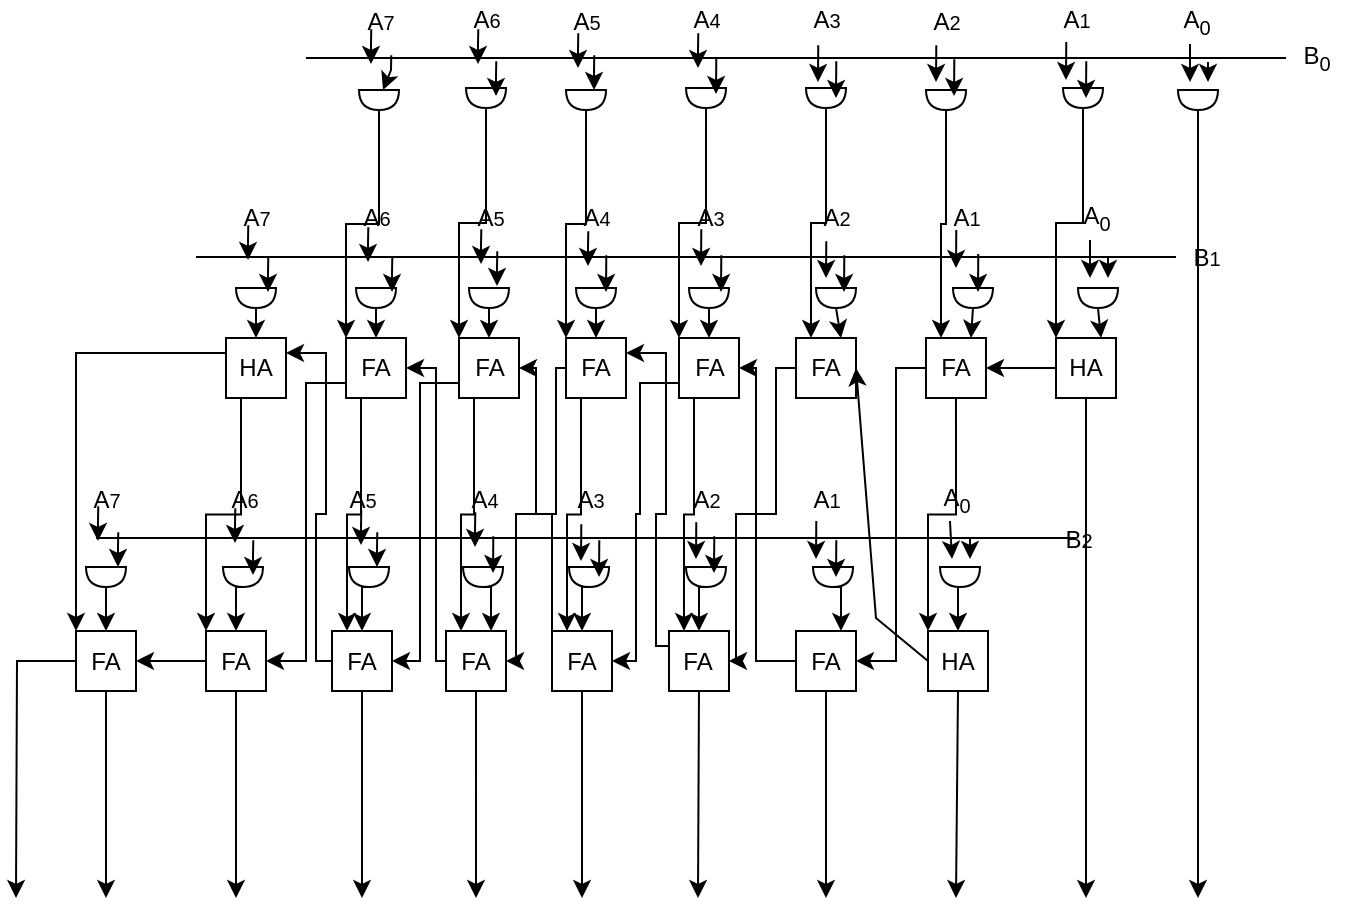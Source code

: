 <mxfile version="20.0.3" type="device"><diagram id="r0BHar3qwV59_Dzv_xej" name="Page-1"><mxGraphModel dx="1677" dy="499" grid="1" gridSize="10" guides="1" tooltips="1" connect="1" arrows="1" fold="1" page="1" pageScale="1" pageWidth="827" pageHeight="1169" math="0" shadow="0"><root><mxCell id="0"/><mxCell id="1" parent="0"/><mxCell id="f47VKZK4qj-E-9FwaQjD-2" value="A&lt;span style=&quot;font-size: 10px;&quot;&gt;4&lt;/span&gt;" style="text;html=1;align=center;verticalAlign=middle;resizable=0;points=[];autosize=1;strokeColor=none;fillColor=none;" parent="1" vertex="1"><mxGeometry x="330.01" y="151" width="30" height="20" as="geometry"/></mxCell><mxCell id="f47VKZK4qj-E-9FwaQjD-3" value="A&lt;sub&gt;0&lt;/sub&gt;" style="text;html=1;align=center;verticalAlign=middle;resizable=0;points=[];autosize=1;strokeColor=none;fillColor=none;" parent="1" vertex="1"><mxGeometry x="575" y="152" width="30" height="20" as="geometry"/></mxCell><mxCell id="f47VKZK4qj-E-9FwaQjD-4" value="A&lt;span style=&quot;font-size: 10px;&quot;&gt;5&lt;/span&gt;" style="text;html=1;align=center;verticalAlign=middle;resizable=0;points=[];autosize=1;strokeColor=none;fillColor=none;" parent="1" vertex="1"><mxGeometry x="270.01" y="152" width="30" height="20" as="geometry"/></mxCell><mxCell id="f47VKZK4qj-E-9FwaQjD-5" value="A&lt;span style=&quot;font-size: 10px;&quot;&gt;3&lt;/span&gt;" style="text;html=1;align=center;verticalAlign=middle;resizable=0;points=[];autosize=1;strokeColor=none;fillColor=none;" parent="1" vertex="1"><mxGeometry x="390" y="151" width="30" height="20" as="geometry"/></mxCell><mxCell id="f47VKZK4qj-E-9FwaQjD-6" value="A&lt;span style=&quot;font-size: 10px;&quot;&gt;2&lt;/span&gt;" style="text;html=1;align=center;verticalAlign=middle;resizable=0;points=[];autosize=1;strokeColor=none;fillColor=none;" parent="1" vertex="1"><mxGeometry x="450.01" y="152" width="30" height="20" as="geometry"/></mxCell><mxCell id="f47VKZK4qj-E-9FwaQjD-7" value="A&lt;span style=&quot;font-size: 10px;&quot;&gt;1&lt;/span&gt;" style="text;html=1;align=center;verticalAlign=middle;resizable=0;points=[];autosize=1;strokeColor=none;fillColor=none;" parent="1" vertex="1"><mxGeometry x="515" y="151" width="30" height="20" as="geometry"/></mxCell><mxCell id="f47VKZK4qj-E-9FwaQjD-10" value="A&lt;span style=&quot;font-size: 10px;&quot;&gt;6&lt;/span&gt;" style="text;html=1;align=center;verticalAlign=middle;resizable=0;points=[];autosize=1;strokeColor=none;fillColor=none;" parent="1" vertex="1"><mxGeometry x="220.01" y="151" width="30" height="20" as="geometry"/></mxCell><mxCell id="f47VKZK4qj-E-9FwaQjD-11" value="A&lt;span style=&quot;font-size: 10px;&quot;&gt;7&lt;br&gt;&lt;/span&gt;" style="text;html=1;align=center;verticalAlign=middle;resizable=0;points=[];autosize=1;strokeColor=none;fillColor=none;" parent="1" vertex="1"><mxGeometry x="166.5" y="152" width="30" height="20" as="geometry"/></mxCell><mxCell id="f47VKZK4qj-E-9FwaQjD-14" value="B&lt;sub&gt;0&lt;/sub&gt;" style="text;html=1;align=center;verticalAlign=middle;resizable=0;points=[];autosize=1;strokeColor=none;fillColor=none;" parent="1" vertex="1"><mxGeometry x="635" y="170" width="30" height="20" as="geometry"/></mxCell><mxCell id="f47VKZK4qj-E-9FwaQjD-15" value="B&lt;span style=&quot;font-size: 10px;&quot;&gt;1&lt;/span&gt;" style="text;html=1;align=center;verticalAlign=middle;resizable=0;points=[];autosize=1;strokeColor=none;fillColor=none;" parent="1" vertex="1"><mxGeometry x="580" y="270" width="30" height="20" as="geometry"/></mxCell><mxCell id="f47VKZK4qj-E-9FwaQjD-16" value="B&lt;span style=&quot;font-size: 10px;&quot;&gt;2&lt;/span&gt;" style="text;html=1;align=center;verticalAlign=middle;resizable=0;points=[];autosize=1;strokeColor=none;fillColor=none;" parent="1" vertex="1"><mxGeometry x="516" y="410.5" width="30" height="20" as="geometry"/></mxCell><mxCell id="f47VKZK4qj-E-9FwaQjD-17" value="" style="shape=or;whiteSpace=wrap;html=1;rotation=90;" parent="1" vertex="1"><mxGeometry x="586" y="191" width="10" height="20" as="geometry"/></mxCell><mxCell id="Sw22v2X08X9uYUbsAO6D-50" style="edgeStyle=orthogonalEdgeStyle;rounded=0;orthogonalLoop=1;jettySize=auto;html=1;exitX=1;exitY=0.5;exitDx=0;exitDy=0;exitPerimeter=0;entryX=0;entryY=0;entryDx=0;entryDy=0;" parent="1" source="f47VKZK4qj-E-9FwaQjD-20" target="f47VKZK4qj-E-9FwaQjD-63" edge="1"><mxGeometry relative="1" as="geometry"/></mxCell><mxCell id="f47VKZK4qj-E-9FwaQjD-20" value="" style="shape=or;whiteSpace=wrap;html=1;rotation=90;" parent="1" vertex="1"><mxGeometry x="528.5" y="190" width="10" height="20" as="geometry"/></mxCell><mxCell id="Sw22v2X08X9uYUbsAO6D-52" style="edgeStyle=orthogonalEdgeStyle;rounded=0;orthogonalLoop=1;jettySize=auto;html=1;exitX=1;exitY=0.5;exitDx=0;exitDy=0;exitPerimeter=0;entryX=0.25;entryY=0;entryDx=0;entryDy=0;" parent="1" source="f47VKZK4qj-E-9FwaQjD-21" target="f47VKZK4qj-E-9FwaQjD-64" edge="1"><mxGeometry relative="1" as="geometry"/></mxCell><mxCell id="f47VKZK4qj-E-9FwaQjD-21" value="" style="shape=or;whiteSpace=wrap;html=1;rotation=90;" parent="1" vertex="1"><mxGeometry x="460.01" y="191" width="10" height="20" as="geometry"/></mxCell><mxCell id="Sw22v2X08X9uYUbsAO6D-53" style="edgeStyle=orthogonalEdgeStyle;rounded=0;orthogonalLoop=1;jettySize=auto;html=1;exitX=1;exitY=0.5;exitDx=0;exitDy=0;exitPerimeter=0;entryX=0.25;entryY=0;entryDx=0;entryDy=0;" parent="1" source="f47VKZK4qj-E-9FwaQjD-22" target="f47VKZK4qj-E-9FwaQjD-66" edge="1"><mxGeometry relative="1" as="geometry"/></mxCell><mxCell id="f47VKZK4qj-E-9FwaQjD-22" value="" style="shape=or;whiteSpace=wrap;html=1;rotation=90;" parent="1" vertex="1"><mxGeometry x="400" y="190" width="10" height="20" as="geometry"/></mxCell><mxCell id="Sw22v2X08X9uYUbsAO6D-54" style="edgeStyle=orthogonalEdgeStyle;rounded=0;orthogonalLoop=1;jettySize=auto;html=1;exitX=1;exitY=0.5;exitDx=0;exitDy=0;exitPerimeter=0;entryX=0;entryY=0;entryDx=0;entryDy=0;" parent="1" source="f47VKZK4qj-E-9FwaQjD-23" target="f47VKZK4qj-E-9FwaQjD-67" edge="1"><mxGeometry relative="1" as="geometry"/></mxCell><mxCell id="f47VKZK4qj-E-9FwaQjD-23" value="" style="shape=or;whiteSpace=wrap;html=1;rotation=90;" parent="1" vertex="1"><mxGeometry x="340.01" y="190" width="10" height="20" as="geometry"/></mxCell><mxCell id="Sw22v2X08X9uYUbsAO6D-55" style="edgeStyle=orthogonalEdgeStyle;rounded=0;orthogonalLoop=1;jettySize=auto;html=1;exitX=1;exitY=0.5;exitDx=0;exitDy=0;exitPerimeter=0;entryX=0;entryY=0;entryDx=0;entryDy=0;" parent="1" source="f47VKZK4qj-E-9FwaQjD-24" target="f47VKZK4qj-E-9FwaQjD-68" edge="1"><mxGeometry relative="1" as="geometry"/></mxCell><mxCell id="f47VKZK4qj-E-9FwaQjD-24" value="" style="shape=or;whiteSpace=wrap;html=1;rotation=90;" parent="1" vertex="1"><mxGeometry x="280.01" y="191" width="10" height="20" as="geometry"/></mxCell><mxCell id="Sw22v2X08X9uYUbsAO6D-56" style="edgeStyle=orthogonalEdgeStyle;rounded=0;orthogonalLoop=1;jettySize=auto;html=1;exitX=1;exitY=0.5;exitDx=0;exitDy=0;exitPerimeter=0;entryX=0;entryY=0;entryDx=0;entryDy=0;" parent="1" source="f47VKZK4qj-E-9FwaQjD-25" target="f47VKZK4qj-E-9FwaQjD-69" edge="1"><mxGeometry relative="1" as="geometry"/></mxCell><mxCell id="f47VKZK4qj-E-9FwaQjD-25" value="" style="shape=or;whiteSpace=wrap;html=1;rotation=90;" parent="1" vertex="1"><mxGeometry x="230.01" y="190" width="10" height="20" as="geometry"/></mxCell><mxCell id="Sw22v2X08X9uYUbsAO6D-57" style="edgeStyle=orthogonalEdgeStyle;rounded=0;orthogonalLoop=1;jettySize=auto;html=1;exitX=1;exitY=0.5;exitDx=0;exitDy=0;exitPerimeter=0;entryX=0;entryY=0;entryDx=0;entryDy=0;" parent="1" source="f47VKZK4qj-E-9FwaQjD-26" target="f47VKZK4qj-E-9FwaQjD-70" edge="1"><mxGeometry relative="1" as="geometry"/></mxCell><mxCell id="f47VKZK4qj-E-9FwaQjD-26" value="" style="shape=or;whiteSpace=wrap;html=1;rotation=90;" parent="1" vertex="1"><mxGeometry x="176.5" y="191" width="10" height="20" as="geometry"/></mxCell><mxCell id="f47VKZK4qj-E-9FwaQjD-27" value="" style="shape=or;whiteSpace=wrap;html=1;rotation=90;" parent="1" vertex="1"><mxGeometry x="536" y="290" width="10" height="20" as="geometry"/></mxCell><mxCell id="f47VKZK4qj-E-9FwaQjD-28" value="" style="shape=or;whiteSpace=wrap;html=1;rotation=90;" parent="1" vertex="1"><mxGeometry x="473.49" y="290" width="10" height="20" as="geometry"/></mxCell><mxCell id="f47VKZK4qj-E-9FwaQjD-29" value="" style="shape=or;whiteSpace=wrap;html=1;rotation=90;" parent="1" vertex="1"><mxGeometry x="405" y="290" width="10" height="20" as="geometry"/></mxCell><mxCell id="Sw22v2X08X9uYUbsAO6D-62" style="edgeStyle=orthogonalEdgeStyle;rounded=0;orthogonalLoop=1;jettySize=auto;html=1;exitX=1;exitY=0.5;exitDx=0;exitDy=0;exitPerimeter=0;entryX=0.5;entryY=0;entryDx=0;entryDy=0;" parent="1" source="f47VKZK4qj-E-9FwaQjD-30" target="f47VKZK4qj-E-9FwaQjD-67" edge="1"><mxGeometry relative="1" as="geometry"/></mxCell><mxCell id="f47VKZK4qj-E-9FwaQjD-30" value="" style="shape=or;whiteSpace=wrap;html=1;rotation=90;" parent="1" vertex="1"><mxGeometry x="341.5" y="290" width="10" height="20" as="geometry"/></mxCell><mxCell id="Sw22v2X08X9uYUbsAO6D-61" style="edgeStyle=orthogonalEdgeStyle;rounded=0;orthogonalLoop=1;jettySize=auto;html=1;exitX=1;exitY=0.5;exitDx=0;exitDy=0;exitPerimeter=0;entryX=0.5;entryY=0;entryDx=0;entryDy=0;" parent="1" source="f47VKZK4qj-E-9FwaQjD-31" target="f47VKZK4qj-E-9FwaQjD-68" edge="1"><mxGeometry relative="1" as="geometry"/></mxCell><mxCell id="f47VKZK4qj-E-9FwaQjD-31" value="" style="shape=or;whiteSpace=wrap;html=1;rotation=90;" parent="1" vertex="1"><mxGeometry x="285" y="290" width="10" height="20" as="geometry"/></mxCell><mxCell id="Sw22v2X08X9uYUbsAO6D-60" style="edgeStyle=orthogonalEdgeStyle;rounded=0;orthogonalLoop=1;jettySize=auto;html=1;exitX=1;exitY=0.5;exitDx=0;exitDy=0;exitPerimeter=0;entryX=0.5;entryY=0;entryDx=0;entryDy=0;" parent="1" source="f47VKZK4qj-E-9FwaQjD-32" target="f47VKZK4qj-E-9FwaQjD-69" edge="1"><mxGeometry relative="1" as="geometry"/></mxCell><mxCell id="f47VKZK4qj-E-9FwaQjD-32" value="" style="shape=or;whiteSpace=wrap;html=1;rotation=90;" parent="1" vertex="1"><mxGeometry x="231.5" y="290" width="10" height="20" as="geometry"/></mxCell><mxCell id="Sw22v2X08X9uYUbsAO6D-59" style="edgeStyle=orthogonalEdgeStyle;rounded=0;orthogonalLoop=1;jettySize=auto;html=1;exitX=1;exitY=0.5;exitDx=0;exitDy=0;exitPerimeter=0;entryX=0.5;entryY=0;entryDx=0;entryDy=0;" parent="1" source="f47VKZK4qj-E-9FwaQjD-33" target="f47VKZK4qj-E-9FwaQjD-70" edge="1"><mxGeometry relative="1" as="geometry"/></mxCell><mxCell id="f47VKZK4qj-E-9FwaQjD-33" value="" style="shape=or;whiteSpace=wrap;html=1;rotation=90;" parent="1" vertex="1"><mxGeometry x="175.01" y="290" width="10" height="20" as="geometry"/></mxCell><mxCell id="Sw22v2X08X9uYUbsAO6D-58" style="edgeStyle=orthogonalEdgeStyle;rounded=0;orthogonalLoop=1;jettySize=auto;html=1;exitX=1;exitY=0.5;exitDx=0;exitDy=0;exitPerimeter=0;entryX=0.5;entryY=0;entryDx=0;entryDy=0;" parent="1" source="f47VKZK4qj-E-9FwaQjD-34" target="f47VKZK4qj-E-9FwaQjD-72" edge="1"><mxGeometry relative="1" as="geometry"/></mxCell><mxCell id="f47VKZK4qj-E-9FwaQjD-34" value="" style="shape=or;whiteSpace=wrap;html=1;rotation=90;" parent="1" vertex="1"><mxGeometry x="115" y="290" width="10" height="20" as="geometry"/></mxCell><mxCell id="f47VKZK4qj-E-9FwaQjD-44" value="" style="endArrow=classic;html=1;rounded=0;exitX=0.4;exitY=1.05;exitDx=0;exitDy=0;exitPerimeter=0;" parent="1" source="f47VKZK4qj-E-9FwaQjD-3" edge="1"><mxGeometry width="50" height="50" relative="1" as="geometry"><mxPoint x="525" y="342" as="sourcePoint"/><mxPoint x="587" y="192" as="targetPoint"/></mxGeometry></mxCell><mxCell id="f47VKZK4qj-E-9FwaQjD-45" value="" style="endArrow=classic;html=1;rounded=0;" parent="1" edge="1"><mxGeometry width="50" height="50" relative="1" as="geometry"><mxPoint x="596" y="182" as="sourcePoint"/><mxPoint x="596" y="192" as="targetPoint"/><Array as="points"><mxPoint x="596" y="192"/></Array></mxGeometry></mxCell><mxCell id="f47VKZK4qj-E-9FwaQjD-47" value="" style="endArrow=classic;html=1;rounded=0;exitX=0.338;exitY=1.05;exitDx=0;exitDy=0;exitPerimeter=0;" parent="1" source="f47VKZK4qj-E-9FwaQjD-7" edge="1"><mxGeometry width="50" height="50" relative="1" as="geometry"><mxPoint x="505" y="191" as="sourcePoint"/><mxPoint x="525" y="191" as="targetPoint"/></mxGeometry></mxCell><mxCell id="f47VKZK4qj-E-9FwaQjD-48" value="" style="endArrow=classic;html=1;rounded=0;exitX=0.338;exitY=1.079;exitDx=0;exitDy=0;exitPerimeter=0;" parent="1" source="f47VKZK4qj-E-9FwaQjD-6" edge="1"><mxGeometry width="50" height="50" relative="1" as="geometry"><mxPoint x="480.01" y="192" as="sourcePoint"/><mxPoint x="460.01" y="192" as="targetPoint"/></mxGeometry></mxCell><mxCell id="f47VKZK4qj-E-9FwaQjD-49" value="" style="endArrow=classic;html=1;rounded=0;exitX=0.338;exitY=1.079;exitDx=0;exitDy=0;exitPerimeter=0;" parent="1" edge="1"><mxGeometry width="50" height="50" relative="1" as="geometry"><mxPoint x="401.14" y="173.58" as="sourcePoint"/><mxPoint x="401" y="192" as="targetPoint"/></mxGeometry></mxCell><mxCell id="f47VKZK4qj-E-9FwaQjD-50" value="" style="endArrow=classic;html=1;rounded=0;exitX=0.338;exitY=1.079;exitDx=0;exitDy=0;exitPerimeter=0;" parent="1" edge="1"><mxGeometry width="50" height="50" relative="1" as="geometry"><mxPoint x="410.14" y="181.58" as="sourcePoint"/><mxPoint x="410" y="200" as="targetPoint"/></mxGeometry></mxCell><mxCell id="f47VKZK4qj-E-9FwaQjD-51" value="" style="endArrow=classic;html=1;rounded=0;exitX=0.338;exitY=1.079;exitDx=0;exitDy=0;exitPerimeter=0;" parent="1" edge="1"><mxGeometry width="50" height="50" relative="1" as="geometry"><mxPoint x="469.15" y="180.58" as="sourcePoint"/><mxPoint x="469.01" y="199" as="targetPoint"/></mxGeometry></mxCell><mxCell id="f47VKZK4qj-E-9FwaQjD-52" value="" style="endArrow=classic;html=1;rounded=0;exitX=0.338;exitY=1.079;exitDx=0;exitDy=0;exitPerimeter=0;" parent="1" edge="1"><mxGeometry width="50" height="50" relative="1" as="geometry"><mxPoint x="535.14" y="181.58" as="sourcePoint"/><mxPoint x="535" y="200" as="targetPoint"/></mxGeometry></mxCell><mxCell id="f47VKZK4qj-E-9FwaQjD-53" value="" style="endArrow=classic;html=1;rounded=0;exitX=0.338;exitY=1.079;exitDx=0;exitDy=0;exitPerimeter=0;jumpSize=12;" parent="1" edge="1"><mxGeometry width="50" height="50" relative="1" as="geometry"><mxPoint x="350.15" y="179.58" as="sourcePoint"/><mxPoint x="350.01" y="198" as="targetPoint"/></mxGeometry></mxCell><mxCell id="f47VKZK4qj-E-9FwaQjD-54" value="" style="endArrow=classic;html=1;rounded=0;exitX=0.338;exitY=1.079;exitDx=0;exitDy=0;exitPerimeter=0;jumpSize=11;" parent="1" edge="1"><mxGeometry width="50" height="50" relative="1" as="geometry"><mxPoint x="341.15" y="167.58" as="sourcePoint"/><mxPoint x="341.01" y="185" as="targetPoint"/><Array as="points"><mxPoint x="341.01" y="175"/></Array></mxGeometry></mxCell><mxCell id="f47VKZK4qj-E-9FwaQjD-55" value="" style="endArrow=classic;html=1;rounded=0;exitX=0.338;exitY=1.079;exitDx=0;exitDy=0;exitPerimeter=0;jumpSize=11;" parent="1" edge="1"><mxGeometry width="50" height="50" relative="1" as="geometry"><mxPoint x="289.15" y="178.58" as="sourcePoint"/><mxPoint x="289.01" y="196" as="targetPoint"/><Array as="points"><mxPoint x="289.01" y="186"/></Array></mxGeometry></mxCell><mxCell id="f47VKZK4qj-E-9FwaQjD-56" value="" style="endArrow=classic;html=1;rounded=0;exitX=0.338;exitY=1.079;exitDx=0;exitDy=0;exitPerimeter=0;jumpSize=11;" parent="1" edge="1"><mxGeometry width="50" height="50" relative="1" as="geometry"><mxPoint x="281.15" y="167.58" as="sourcePoint"/><mxPoint x="281.01" y="185" as="targetPoint"/><Array as="points"><mxPoint x="281.01" y="175"/></Array></mxGeometry></mxCell><mxCell id="f47VKZK4qj-E-9FwaQjD-57" value="" style="endArrow=classic;html=1;rounded=0;exitX=0.338;exitY=1.079;exitDx=0;exitDy=0;exitPerimeter=0;jumpSize=11;" parent="1" edge="1"><mxGeometry width="50" height="50" relative="1" as="geometry"><mxPoint x="240.15" y="181.58" as="sourcePoint"/><mxPoint x="240.01" y="199" as="targetPoint"/><Array as="points"><mxPoint x="240.01" y="189"/></Array></mxGeometry></mxCell><mxCell id="f47VKZK4qj-E-9FwaQjD-60" value="" style="endArrow=classic;html=1;rounded=0;exitX=0.338;exitY=1.079;exitDx=0;exitDy=0;exitPerimeter=0;jumpSize=11;" parent="1" edge="1"><mxGeometry width="50" height="50" relative="1" as="geometry"><mxPoint x="231.15" y="165.58" as="sourcePoint"/><mxPoint x="231.01" y="183" as="targetPoint"/><Array as="points"><mxPoint x="231.01" y="173"/></Array></mxGeometry></mxCell><mxCell id="f47VKZK4qj-E-9FwaQjD-61" value="" style="endArrow=classic;html=1;rounded=0;exitX=0.338;exitY=1.079;exitDx=0;exitDy=0;exitPerimeter=0;jumpSize=11;" parent="1" edge="1"><mxGeometry width="50" height="50" relative="1" as="geometry"><mxPoint x="177.64" y="165.58" as="sourcePoint"/><mxPoint x="177.5" y="183" as="targetPoint"/><Array as="points"><mxPoint x="177.5" y="173"/></Array></mxGeometry></mxCell><mxCell id="f47VKZK4qj-E-9FwaQjD-62" value="" style="endArrow=classic;html=1;rounded=0;exitX=0.338;exitY=1.079;exitDx=0;exitDy=0;exitPerimeter=0;jumpSize=11;" parent="1" target="f47VKZK4qj-E-9FwaQjD-26" edge="1"><mxGeometry width="50" height="50" relative="1" as="geometry"><mxPoint x="187.64" y="178.58" as="sourcePoint"/><mxPoint x="187.5" y="196" as="targetPoint"/><Array as="points"><mxPoint x="187.5" y="186"/></Array></mxGeometry></mxCell><mxCell id="f47VKZK4qj-E-9FwaQjD-63" value="HA" style="rounded=0;whiteSpace=wrap;html=1;" parent="1" vertex="1"><mxGeometry x="520" y="320" width="30" height="30" as="geometry"/></mxCell><mxCell id="Sw22v2X08X9uYUbsAO6D-13" style="edgeStyle=orthogonalEdgeStyle;rounded=0;orthogonalLoop=1;jettySize=auto;html=1;exitX=0.5;exitY=1;exitDx=0;exitDy=0;entryX=0;entryY=0;entryDx=0;entryDy=0;" parent="1" source="f47VKZK4qj-E-9FwaQjD-64" target="iwn3af5ltd_q6KTBFQcG-1" edge="1"><mxGeometry relative="1" as="geometry"/></mxCell><mxCell id="h-2_EWx4_7aU5vZA0EyX-3" style="edgeStyle=orthogonalEdgeStyle;rounded=0;orthogonalLoop=1;jettySize=auto;html=1;exitX=0;exitY=0.5;exitDx=0;exitDy=0;entryX=1;entryY=0.5;entryDx=0;entryDy=0;" parent="1" source="f47VKZK4qj-E-9FwaQjD-64" target="f47VKZK4qj-E-9FwaQjD-75" edge="1"><mxGeometry relative="1" as="geometry"><Array as="points"><mxPoint x="440" y="335"/><mxPoint x="440" y="482"/></Array></mxGeometry></mxCell><mxCell id="f47VKZK4qj-E-9FwaQjD-64" value="FA" style="rounded=0;whiteSpace=wrap;html=1;" parent="1" vertex="1"><mxGeometry x="454.99" y="320" width="30" height="30" as="geometry"/></mxCell><mxCell id="h-2_EWx4_7aU5vZA0EyX-2" style="edgeStyle=orthogonalEdgeStyle;rounded=0;orthogonalLoop=1;jettySize=auto;html=1;exitX=0;exitY=0.5;exitDx=0;exitDy=0;entryX=1;entryY=0.5;entryDx=0;entryDy=0;" parent="1" source="f47VKZK4qj-E-9FwaQjD-66" target="f47VKZK4qj-E-9FwaQjD-76" edge="1"><mxGeometry relative="1" as="geometry"><Array as="points"><mxPoint x="380" y="335"/><mxPoint x="380" y="408"/><mxPoint x="360" y="408"/><mxPoint x="360" y="482"/></Array></mxGeometry></mxCell><mxCell id="f47VKZK4qj-E-9FwaQjD-66" value="FA" style="rounded=0;whiteSpace=wrap;html=1;" parent="1" vertex="1"><mxGeometry x="390" y="320" width="30" height="30" as="geometry"/></mxCell><mxCell id="h-2_EWx4_7aU5vZA0EyX-6" style="edgeStyle=orthogonalEdgeStyle;rounded=0;orthogonalLoop=1;jettySize=auto;html=1;exitX=0.25;exitY=1;exitDx=0;exitDy=0;entryX=0.25;entryY=0;entryDx=0;entryDy=0;" parent="1" source="f47VKZK4qj-E-9FwaQjD-67" target="f47VKZK4qj-E-9FwaQjD-76" edge="1"><mxGeometry relative="1" as="geometry"/></mxCell><mxCell id="h-2_EWx4_7aU5vZA0EyX-25" style="edgeStyle=orthogonalEdgeStyle;rounded=0;orthogonalLoop=1;jettySize=auto;html=1;exitX=0;exitY=0.75;exitDx=0;exitDy=0;entryX=1;entryY=0.5;entryDx=0;entryDy=0;" parent="1" source="f47VKZK4qj-E-9FwaQjD-67" target="f47VKZK4qj-E-9FwaQjD-77" edge="1"><mxGeometry relative="1" as="geometry"><Array as="points"><mxPoint x="312" y="343"/><mxPoint x="312" y="408"/><mxPoint x="310" y="408"/><mxPoint x="310" y="482"/></Array></mxGeometry></mxCell><mxCell id="f47VKZK4qj-E-9FwaQjD-67" value="FA" style="rounded=0;whiteSpace=wrap;html=1;" parent="1" vertex="1"><mxGeometry x="331.5" y="320" width="30" height="30" as="geometry"/></mxCell><mxCell id="h-2_EWx4_7aU5vZA0EyX-7" style="edgeStyle=orthogonalEdgeStyle;rounded=0;orthogonalLoop=1;jettySize=auto;html=1;exitX=0.25;exitY=1;exitDx=0;exitDy=0;entryX=0.25;entryY=0;entryDx=0;entryDy=0;" parent="1" source="f47VKZK4qj-E-9FwaQjD-68" target="f47VKZK4qj-E-9FwaQjD-77" edge="1"><mxGeometry relative="1" as="geometry"/></mxCell><mxCell id="h-2_EWx4_7aU5vZA0EyX-9" style="edgeStyle=orthogonalEdgeStyle;rounded=0;orthogonalLoop=1;jettySize=auto;html=1;exitX=0;exitY=0.5;exitDx=0;exitDy=0;entryX=1;entryY=0.5;entryDx=0;entryDy=0;" parent="1" source="f47VKZK4qj-E-9FwaQjD-68" target="f47VKZK4qj-E-9FwaQjD-78" edge="1"><mxGeometry relative="1" as="geometry"><Array as="points"><mxPoint x="270" y="335"/><mxPoint x="270" y="408"/><mxPoint x="250" y="408"/><mxPoint x="250" y="482"/></Array></mxGeometry></mxCell><mxCell id="f47VKZK4qj-E-9FwaQjD-68" value="FA" style="rounded=0;whiteSpace=wrap;html=1;" parent="1" vertex="1"><mxGeometry x="275" y="320" width="30" height="30" as="geometry"/></mxCell><mxCell id="h-2_EWx4_7aU5vZA0EyX-10" style="edgeStyle=orthogonalEdgeStyle;rounded=0;orthogonalLoop=1;jettySize=auto;html=1;exitX=0.25;exitY=1;exitDx=0;exitDy=0;entryX=0.25;entryY=0;entryDx=0;entryDy=0;" parent="1" source="f47VKZK4qj-E-9FwaQjD-69" target="f47VKZK4qj-E-9FwaQjD-78" edge="1"><mxGeometry relative="1" as="geometry"/></mxCell><mxCell id="h-2_EWx4_7aU5vZA0EyX-24" style="edgeStyle=orthogonalEdgeStyle;rounded=0;orthogonalLoop=1;jettySize=auto;html=1;exitX=0;exitY=0.75;exitDx=0;exitDy=0;entryX=1;entryY=0.5;entryDx=0;entryDy=0;" parent="1" source="f47VKZK4qj-E-9FwaQjD-69" target="f47VKZK4qj-E-9FwaQjD-79" edge="1"><mxGeometry relative="1" as="geometry"><Array as="points"><mxPoint x="202" y="343"/><mxPoint x="202" y="482"/></Array></mxGeometry></mxCell><mxCell id="f47VKZK4qj-E-9FwaQjD-69" value="FA" style="rounded=0;whiteSpace=wrap;html=1;" parent="1" vertex="1"><mxGeometry x="221.5" y="320" width="30" height="30" as="geometry"/></mxCell><mxCell id="h-2_EWx4_7aU5vZA0EyX-13" style="edgeStyle=orthogonalEdgeStyle;rounded=0;orthogonalLoop=1;jettySize=auto;html=1;exitX=0.25;exitY=1;exitDx=0;exitDy=0;entryX=0.25;entryY=0;entryDx=0;entryDy=0;" parent="1" source="f47VKZK4qj-E-9FwaQjD-70" target="f47VKZK4qj-E-9FwaQjD-79" edge="1"><mxGeometry relative="1" as="geometry"/></mxCell><mxCell id="h-2_EWx4_7aU5vZA0EyX-22" style="edgeStyle=orthogonalEdgeStyle;rounded=0;orthogonalLoop=1;jettySize=auto;html=1;exitX=0;exitY=0.75;exitDx=0;exitDy=0;entryX=1;entryY=0.5;entryDx=0;entryDy=0;" parent="1" source="f47VKZK4qj-E-9FwaQjD-70" target="f47VKZK4qj-E-9FwaQjD-80" edge="1"><mxGeometry relative="1" as="geometry"/></mxCell><mxCell id="f47VKZK4qj-E-9FwaQjD-70" value="FA" style="rounded=0;whiteSpace=wrap;html=1;" parent="1" vertex="1"><mxGeometry x="165.01" y="320" width="30" height="30" as="geometry"/></mxCell><mxCell id="Sw22v2X08X9uYUbsAO6D-49" style="edgeStyle=orthogonalEdgeStyle;rounded=0;orthogonalLoop=1;jettySize=auto;html=1;exitX=0;exitY=0.25;exitDx=0;exitDy=0;entryX=0;entryY=0;entryDx=0;entryDy=0;" parent="1" source="f47VKZK4qj-E-9FwaQjD-72" target="iwn3af5ltd_q6KTBFQcG-2" edge="1"><mxGeometry relative="1" as="geometry"/></mxCell><mxCell id="h-2_EWx4_7aU5vZA0EyX-16" style="edgeStyle=orthogonalEdgeStyle;rounded=0;orthogonalLoop=1;jettySize=auto;html=1;exitX=0.25;exitY=1;exitDx=0;exitDy=0;entryX=0;entryY=0;entryDx=0;entryDy=0;" parent="1" source="f47VKZK4qj-E-9FwaQjD-72" target="f47VKZK4qj-E-9FwaQjD-80" edge="1"><mxGeometry relative="1" as="geometry"/></mxCell><mxCell id="f47VKZK4qj-E-9FwaQjD-72" value="HA" style="rounded=0;whiteSpace=wrap;html=1;" parent="1" vertex="1"><mxGeometry x="105" y="320" width="30" height="30" as="geometry"/></mxCell><mxCell id="Sw22v2X08X9uYUbsAO6D-18" style="edgeStyle=orthogonalEdgeStyle;rounded=0;orthogonalLoop=1;jettySize=auto;html=1;exitX=0.5;exitY=1;exitDx=0;exitDy=0;" parent="1" source="f47VKZK4qj-E-9FwaQjD-75" edge="1"><mxGeometry relative="1" as="geometry"><mxPoint x="405" y="600" as="targetPoint"/></mxGeometry></mxCell><mxCell id="h-2_EWx4_7aU5vZA0EyX-1" style="edgeStyle=orthogonalEdgeStyle;rounded=0;orthogonalLoop=1;jettySize=auto;html=1;exitX=0;exitY=0.5;exitDx=0;exitDy=0;entryX=1;entryY=0.5;entryDx=0;entryDy=0;" parent="1" source="f47VKZK4qj-E-9FwaQjD-75" target="f47VKZK4qj-E-9FwaQjD-67" edge="1"><mxGeometry relative="1" as="geometry"><Array as="points"><mxPoint x="370" y="482"/><mxPoint x="370" y="335"/></Array></mxGeometry></mxCell><mxCell id="f47VKZK4qj-E-9FwaQjD-75" value="FA" style="rounded=0;whiteSpace=wrap;html=1;" parent="1" vertex="1"><mxGeometry x="390" y="466.5" width="30" height="30" as="geometry"/></mxCell><mxCell id="Sw22v2X08X9uYUbsAO6D-37" style="edgeStyle=orthogonalEdgeStyle;rounded=0;orthogonalLoop=1;jettySize=auto;html=1;exitX=0.5;exitY=1;exitDx=0;exitDy=0;" parent="1" source="f47VKZK4qj-E-9FwaQjD-76" edge="1"><mxGeometry relative="1" as="geometry"><mxPoint x="341" y="600" as="targetPoint"/></mxGeometry></mxCell><mxCell id="h-2_EWx4_7aU5vZA0EyX-26" style="edgeStyle=orthogonalEdgeStyle;rounded=0;orthogonalLoop=1;jettySize=auto;html=1;exitX=0;exitY=0.25;exitDx=0;exitDy=0;entryX=1;entryY=0.25;entryDx=0;entryDy=0;" parent="1" source="f47VKZK4qj-E-9FwaQjD-76" target="f47VKZK4qj-E-9FwaQjD-68" edge="1"><mxGeometry relative="1" as="geometry"><Array as="points"><mxPoint x="320" y="474"/><mxPoint x="320" y="408"/><mxPoint x="325" y="408"/><mxPoint x="325" y="328"/></Array></mxGeometry></mxCell><mxCell id="f47VKZK4qj-E-9FwaQjD-76" value="FA" style="rounded=0;whiteSpace=wrap;html=1;" parent="1" vertex="1"><mxGeometry x="326.49" y="466.5" width="30" height="30" as="geometry"/></mxCell><mxCell id="Sw22v2X08X9uYUbsAO6D-32" style="edgeStyle=orthogonalEdgeStyle;rounded=0;orthogonalLoop=1;jettySize=auto;html=1;exitX=0.5;exitY=1;exitDx=0;exitDy=0;" parent="1" source="f47VKZK4qj-E-9FwaQjD-77" edge="1"><mxGeometry relative="1" as="geometry"><mxPoint x="283" y="600" as="targetPoint"/></mxGeometry></mxCell><mxCell id="h-2_EWx4_7aU5vZA0EyX-8" style="edgeStyle=orthogonalEdgeStyle;rounded=0;orthogonalLoop=1;jettySize=auto;html=1;exitX=0;exitY=0.5;exitDx=0;exitDy=0;entryX=1;entryY=0.5;entryDx=0;entryDy=0;" parent="1" source="f47VKZK4qj-E-9FwaQjD-77" target="f47VKZK4qj-E-9FwaQjD-69" edge="1"><mxGeometry relative="1" as="geometry"><Array as="points"><mxPoint x="268" y="408"/><mxPoint x="260" y="408"/><mxPoint x="260" y="335"/></Array></mxGeometry></mxCell><mxCell id="f47VKZK4qj-E-9FwaQjD-77" value="FA" style="rounded=0;whiteSpace=wrap;html=1;" parent="1" vertex="1"><mxGeometry x="268" y="466.5" width="30" height="30" as="geometry"/></mxCell><mxCell id="Sw22v2X08X9uYUbsAO6D-33" style="edgeStyle=orthogonalEdgeStyle;rounded=0;orthogonalLoop=1;jettySize=auto;html=1;exitX=0.5;exitY=1;exitDx=0;exitDy=0;" parent="1" source="f47VKZK4qj-E-9FwaQjD-78" edge="1"><mxGeometry relative="1" as="geometry"><mxPoint x="230" y="600" as="targetPoint"/></mxGeometry></mxCell><mxCell id="h-2_EWx4_7aU5vZA0EyX-12" style="edgeStyle=orthogonalEdgeStyle;rounded=0;orthogonalLoop=1;jettySize=auto;html=1;exitX=0;exitY=0.5;exitDx=0;exitDy=0;entryX=1;entryY=0.5;entryDx=0;entryDy=0;" parent="1" source="f47VKZK4qj-E-9FwaQjD-78" target="f47VKZK4qj-E-9FwaQjD-70" edge="1"><mxGeometry relative="1" as="geometry"><Array as="points"><mxPoint x="210" y="482"/><mxPoint x="210" y="335"/></Array></mxGeometry></mxCell><mxCell id="f47VKZK4qj-E-9FwaQjD-78" value="FA" style="rounded=0;whiteSpace=wrap;html=1;" parent="1" vertex="1"><mxGeometry x="215.01" y="466.5" width="30" height="30" as="geometry"/></mxCell><mxCell id="Sw22v2X08X9uYUbsAO6D-34" style="edgeStyle=orthogonalEdgeStyle;rounded=0;orthogonalLoop=1;jettySize=auto;html=1;exitX=0.5;exitY=1;exitDx=0;exitDy=0;" parent="1" source="f47VKZK4qj-E-9FwaQjD-79" edge="1"><mxGeometry relative="1" as="geometry"><mxPoint x="173" y="600" as="targetPoint"/></mxGeometry></mxCell><mxCell id="h-2_EWx4_7aU5vZA0EyX-20" style="edgeStyle=orthogonalEdgeStyle;rounded=0;orthogonalLoop=1;jettySize=auto;html=1;exitX=0;exitY=0.5;exitDx=0;exitDy=0;entryX=1;entryY=0.25;entryDx=0;entryDy=0;" parent="1" source="f47VKZK4qj-E-9FwaQjD-79" target="f47VKZK4qj-E-9FwaQjD-72" edge="1"><mxGeometry relative="1" as="geometry"><Array as="points"><mxPoint x="150" y="482"/><mxPoint x="150" y="408"/><mxPoint x="155" y="408"/><mxPoint x="155" y="328"/></Array></mxGeometry></mxCell><mxCell id="f47VKZK4qj-E-9FwaQjD-79" value="FA" style="rounded=0;whiteSpace=wrap;html=1;" parent="1" vertex="1"><mxGeometry x="158" y="466.5" width="30" height="30" as="geometry"/></mxCell><mxCell id="Sw22v2X08X9uYUbsAO6D-35" style="edgeStyle=orthogonalEdgeStyle;rounded=0;orthogonalLoop=1;jettySize=auto;html=1;exitX=0.5;exitY=1;exitDx=0;exitDy=0;" parent="1" source="f47VKZK4qj-E-9FwaQjD-80" edge="1"><mxGeometry relative="1" as="geometry"><mxPoint x="110" y="600" as="targetPoint"/></mxGeometry></mxCell><mxCell id="h-2_EWx4_7aU5vZA0EyX-17" style="edgeStyle=orthogonalEdgeStyle;rounded=0;orthogonalLoop=1;jettySize=auto;html=1;exitX=0;exitY=0.5;exitDx=0;exitDy=0;entryX=1;entryY=0.5;entryDx=0;entryDy=0;" parent="1" source="f47VKZK4qj-E-9FwaQjD-80" target="iwn3af5ltd_q6KTBFQcG-2" edge="1"><mxGeometry relative="1" as="geometry"/></mxCell><mxCell id="f47VKZK4qj-E-9FwaQjD-80" value="FA" style="rounded=0;whiteSpace=wrap;html=1;" parent="1" vertex="1"><mxGeometry x="95" y="466.5" width="30" height="30" as="geometry"/></mxCell><mxCell id="f47VKZK4qj-E-9FwaQjD-100" value="A&lt;span style=&quot;font-size: 10px;&quot;&gt;4&lt;/span&gt;" style="text;html=1;align=center;verticalAlign=middle;resizable=0;points=[];autosize=1;strokeColor=none;fillColor=none;" parent="1" vertex="1"><mxGeometry x="275.01" y="250" width="30" height="20" as="geometry"/></mxCell><mxCell id="f47VKZK4qj-E-9FwaQjD-101" value="A&lt;sub&gt;0&lt;/sub&gt;" style="text;html=1;align=center;verticalAlign=middle;resizable=0;points=[];autosize=1;strokeColor=none;fillColor=none;" parent="1" vertex="1"><mxGeometry x="525.01" y="250" width="30" height="20" as="geometry"/></mxCell><mxCell id="f47VKZK4qj-E-9FwaQjD-102" value="A&lt;span style=&quot;font-size: 10px;&quot;&gt;5&lt;/span&gt;" style="text;html=1;align=center;verticalAlign=middle;resizable=0;points=[];autosize=1;strokeColor=none;fillColor=none;" parent="1" vertex="1"><mxGeometry x="221.51" y="250" width="30" height="20" as="geometry"/></mxCell><mxCell id="f47VKZK4qj-E-9FwaQjD-103" value="A&lt;span style=&quot;font-size: 10px;&quot;&gt;3&lt;/span&gt;" style="text;html=1;align=center;verticalAlign=middle;resizable=0;points=[];autosize=1;strokeColor=none;fillColor=none;" parent="1" vertex="1"><mxGeometry x="331.51" y="250" width="30" height="20" as="geometry"/></mxCell><mxCell id="f47VKZK4qj-E-9FwaQjD-104" value="A&lt;span style=&quot;font-size: 10px;&quot;&gt;2&lt;/span&gt;" style="text;html=1;align=center;verticalAlign=middle;resizable=0;points=[];autosize=1;strokeColor=none;fillColor=none;" parent="1" vertex="1"><mxGeometry x="395.01" y="250" width="30" height="20" as="geometry"/></mxCell><mxCell id="f47VKZK4qj-E-9FwaQjD-105" value="A&lt;span style=&quot;font-size: 10px;&quot;&gt;1&lt;/span&gt;" style="text;html=1;align=center;verticalAlign=middle;resizable=0;points=[];autosize=1;strokeColor=none;fillColor=none;" parent="1" vertex="1"><mxGeometry x="460" y="250" width="30" height="20" as="geometry"/></mxCell><mxCell id="f47VKZK4qj-E-9FwaQjD-106" value="A&lt;span style=&quot;font-size: 10px;&quot;&gt;6&lt;/span&gt;" style="text;html=1;align=center;verticalAlign=middle;resizable=0;points=[];autosize=1;strokeColor=none;fillColor=none;" parent="1" vertex="1"><mxGeometry x="165.02" y="250" width="30" height="20" as="geometry"/></mxCell><mxCell id="f47VKZK4qj-E-9FwaQjD-107" value="A&lt;span style=&quot;font-size: 10px;&quot;&gt;7&lt;br&gt;&lt;/span&gt;" style="text;html=1;align=center;verticalAlign=middle;resizable=0;points=[];autosize=1;strokeColor=none;fillColor=none;" parent="1" vertex="1"><mxGeometry x="105.01" y="250" width="30" height="20" as="geometry"/></mxCell><mxCell id="f47VKZK4qj-E-9FwaQjD-109" value="" style="endArrow=classic;html=1;rounded=0;exitX=0.4;exitY=1.05;exitDx=0;exitDy=0;exitPerimeter=0;" parent="1" source="f47VKZK4qj-E-9FwaQjD-101" edge="1"><mxGeometry width="50" height="50" relative="1" as="geometry"><mxPoint x="475.01" y="440" as="sourcePoint"/><mxPoint x="537.01" y="290" as="targetPoint"/></mxGeometry></mxCell><mxCell id="f47VKZK4qj-E-9FwaQjD-110" value="" style="endArrow=classic;html=1;rounded=0;" parent="1" edge="1"><mxGeometry width="50" height="50" relative="1" as="geometry"><mxPoint x="546.01" y="280" as="sourcePoint"/><mxPoint x="546.01" y="290" as="targetPoint"/><Array as="points"/></mxGeometry></mxCell><mxCell id="f47VKZK4qj-E-9FwaQjD-111" value="" style="endArrow=classic;html=1;rounded=0;exitX=0.338;exitY=1.05;exitDx=0;exitDy=0;exitPerimeter=0;" parent="1" edge="1"><mxGeometry width="50" height="50" relative="1" as="geometry"><mxPoint x="470.14" y="266" as="sourcePoint"/><mxPoint x="470" y="285" as="targetPoint"/></mxGeometry></mxCell><mxCell id="f47VKZK4qj-E-9FwaQjD-112" value="" style="endArrow=classic;html=1;rounded=0;exitX=0.338;exitY=1.079;exitDx=0;exitDy=0;exitPerimeter=0;" parent="1" source="f47VKZK4qj-E-9FwaQjD-104" edge="1"><mxGeometry width="50" height="50" relative="1" as="geometry"><mxPoint x="425.01" y="290" as="sourcePoint"/><mxPoint x="405.01" y="290" as="targetPoint"/></mxGeometry></mxCell><mxCell id="f47VKZK4qj-E-9FwaQjD-113" value="" style="endArrow=classic;html=1;rounded=0;exitX=0.338;exitY=1.079;exitDx=0;exitDy=0;exitPerimeter=0;" parent="1" edge="1"><mxGeometry width="50" height="50" relative="1" as="geometry"><mxPoint x="342.65" y="265.58" as="sourcePoint"/><mxPoint x="342.51" y="284" as="targetPoint"/></mxGeometry></mxCell><mxCell id="f47VKZK4qj-E-9FwaQjD-114" value="" style="endArrow=classic;html=1;rounded=0;exitX=0.338;exitY=1.079;exitDx=0;exitDy=0;exitPerimeter=0;" parent="1" edge="1"><mxGeometry width="50" height="50" relative="1" as="geometry"><mxPoint x="414.15" y="278.58" as="sourcePoint"/><mxPoint x="414.01" y="297" as="targetPoint"/></mxGeometry></mxCell><mxCell id="f47VKZK4qj-E-9FwaQjD-115" value="" style="endArrow=classic;html=1;rounded=0;exitX=0.338;exitY=1.079;exitDx=0;exitDy=0;exitPerimeter=0;jumpSize=12;" parent="1" edge="1"><mxGeometry width="50" height="50" relative="1" as="geometry"><mxPoint x="295.15" y="278.58" as="sourcePoint"/><mxPoint x="295.01" y="297" as="targetPoint"/></mxGeometry></mxCell><mxCell id="f47VKZK4qj-E-9FwaQjD-116" value="" style="endArrow=classic;html=1;rounded=0;exitX=0.338;exitY=1.079;exitDx=0;exitDy=0;exitPerimeter=0;jumpSize=11;" parent="1" edge="1"><mxGeometry width="50" height="50" relative="1" as="geometry"><mxPoint x="286.15" y="266.58" as="sourcePoint"/><mxPoint x="286.01" y="284" as="targetPoint"/><Array as="points"><mxPoint x="286.01" y="274"/></Array></mxGeometry></mxCell><mxCell id="f47VKZK4qj-E-9FwaQjD-117" value="" style="endArrow=classic;html=1;rounded=0;exitX=0.338;exitY=1.079;exitDx=0;exitDy=0;exitPerimeter=0;jumpSize=11;" parent="1" edge="1"><mxGeometry width="50" height="50" relative="1" as="geometry"><mxPoint x="240.65" y="276.58" as="sourcePoint"/><mxPoint x="240.51" y="294" as="targetPoint"/><Array as="points"><mxPoint x="240.51" y="284"/></Array></mxGeometry></mxCell><mxCell id="f47VKZK4qj-E-9FwaQjD-118" value="" style="endArrow=classic;html=1;rounded=0;exitX=0.338;exitY=1.079;exitDx=0;exitDy=0;exitPerimeter=0;jumpSize=11;" parent="1" edge="1"><mxGeometry width="50" height="50" relative="1" as="geometry"><mxPoint x="232.65" y="265.58" as="sourcePoint"/><mxPoint x="232.51" y="283" as="targetPoint"/><Array as="points"><mxPoint x="232.51" y="273"/></Array></mxGeometry></mxCell><mxCell id="f47VKZK4qj-E-9FwaQjD-119" value="" style="endArrow=classic;html=1;rounded=0;exitX=0.338;exitY=1.079;exitDx=0;exitDy=0;exitPerimeter=0;jumpSize=11;" parent="1" edge="1"><mxGeometry width="50" height="50" relative="1" as="geometry"><mxPoint x="176.16" y="264.58" as="sourcePoint"/><mxPoint x="176.02" y="282" as="targetPoint"/><Array as="points"><mxPoint x="176.02" y="272"/></Array></mxGeometry></mxCell><mxCell id="f47VKZK4qj-E-9FwaQjD-120" value="" style="endArrow=classic;html=1;rounded=0;exitX=0.338;exitY=1.079;exitDx=0;exitDy=0;exitPerimeter=0;jumpSize=11;" parent="1" edge="1"><mxGeometry width="50" height="50" relative="1" as="geometry"><mxPoint x="116.15" y="263.58" as="sourcePoint"/><mxPoint x="116.01" y="281" as="targetPoint"/><Array as="points"><mxPoint x="116.01" y="271"/></Array></mxGeometry></mxCell><mxCell id="f47VKZK4qj-E-9FwaQjD-121" value="" style="endArrow=classic;html=1;rounded=0;exitX=0.338;exitY=1.079;exitDx=0;exitDy=0;exitPerimeter=0;jumpSize=11;" parent="1" edge="1"><mxGeometry width="50" height="50" relative="1" as="geometry"><mxPoint x="126.15" y="279.58" as="sourcePoint"/><mxPoint x="126.01" y="297" as="targetPoint"/><Array as="points"><mxPoint x="126.01" y="287"/></Array></mxGeometry></mxCell><mxCell id="f47VKZK4qj-E-9FwaQjD-122" value="" style="endArrow=classic;html=1;rounded=0;exitX=0.338;exitY=1.079;exitDx=0;exitDy=0;exitPerimeter=0;jumpSize=11;" parent="1" edge="1"><mxGeometry width="50" height="50" relative="1" as="geometry"><mxPoint x="188.16" y="279.58" as="sourcePoint"/><mxPoint x="188.02" y="297" as="targetPoint"/><Array as="points"><mxPoint x="188.02" y="287"/></Array></mxGeometry></mxCell><mxCell id="f47VKZK4qj-E-9FwaQjD-124" value="" style="endArrow=classic;html=1;rounded=0;exitX=0.338;exitY=1.079;exitDx=0;exitDy=0;exitPerimeter=0;" parent="1" edge="1"><mxGeometry width="50" height="50" relative="1" as="geometry"><mxPoint x="352.65" y="278.58" as="sourcePoint"/><mxPoint x="352.51" y="297" as="targetPoint"/></mxGeometry></mxCell><mxCell id="f47VKZK4qj-E-9FwaQjD-125" value="" style="endArrow=classic;html=1;rounded=0;exitX=0.338;exitY=1.05;exitDx=0;exitDy=0;exitPerimeter=0;" parent="1" edge="1"><mxGeometry width="50" height="50" relative="1" as="geometry"><mxPoint x="481.14" y="278" as="sourcePoint"/><mxPoint x="481" y="297" as="targetPoint"/></mxGeometry></mxCell><mxCell id="f47VKZK4qj-E-9FwaQjD-129" value="" style="endArrow=classic;html=1;rounded=0;jumpSize=11;exitX=1;exitY=0.5;exitDx=0;exitDy=0;exitPerimeter=0;entryX=0.75;entryY=0;entryDx=0;entryDy=0;" parent="1" edge="1"><mxGeometry width="50" height="50" relative="1" as="geometry"><mxPoint x="541" y="305" as="sourcePoint"/><mxPoint x="542.5" y="320" as="targetPoint"/></mxGeometry></mxCell><mxCell id="f47VKZK4qj-E-9FwaQjD-131" value="" style="endArrow=classic;html=1;rounded=0;jumpSize=11;exitX=1;exitY=0.5;exitDx=0;exitDy=0;exitPerimeter=0;entryX=0.75;entryY=0;entryDx=0;entryDy=0;" parent="1" source="f47VKZK4qj-E-9FwaQjD-28" target="f47VKZK4qj-E-9FwaQjD-64" edge="1"><mxGeometry width="50" height="50" relative="1" as="geometry"><mxPoint x="484.99" y="370" as="sourcePoint"/><mxPoint x="534.99" y="320" as="targetPoint"/></mxGeometry></mxCell><mxCell id="f47VKZK4qj-E-9FwaQjD-134" value="" style="endArrow=classic;html=1;rounded=0;jumpSize=11;exitX=1;exitY=0.5;exitDx=0;exitDy=0;exitPerimeter=0;entryX=0.75;entryY=0;entryDx=0;entryDy=0;" parent="1" source="f47VKZK4qj-E-9FwaQjD-29" target="f47VKZK4qj-E-9FwaQjD-66" edge="1"><mxGeometry width="50" height="50" relative="1" as="geometry"><mxPoint x="460" y="370" as="sourcePoint"/><mxPoint x="510" y="320" as="targetPoint"/></mxGeometry></mxCell><mxCell id="f47VKZK4qj-E-9FwaQjD-135" value="A&lt;span style=&quot;font-size: 10px;&quot;&gt;4&lt;/span&gt;" style="text;html=1;align=center;verticalAlign=middle;resizable=0;points=[];autosize=1;strokeColor=none;fillColor=none;" parent="1" vertex="1"><mxGeometry x="218.52" y="390.5" width="30" height="20" as="geometry"/></mxCell><mxCell id="f47VKZK4qj-E-9FwaQjD-136" value="A&lt;sub&gt;0&lt;/sub&gt;" style="text;html=1;align=center;verticalAlign=middle;resizable=0;points=[];autosize=1;strokeColor=none;fillColor=none;" parent="1" vertex="1"><mxGeometry x="454.99" y="390.5" width="30" height="20" as="geometry"/></mxCell><mxCell id="f47VKZK4qj-E-9FwaQjD-137" value="A&lt;span style=&quot;font-size: 10px;&quot;&gt;5&lt;/span&gt;" style="text;html=1;align=center;verticalAlign=middle;resizable=0;points=[];autosize=1;strokeColor=none;fillColor=none;" parent="1" vertex="1"><mxGeometry x="158" y="390.5" width="30" height="20" as="geometry"/></mxCell><mxCell id="f47VKZK4qj-E-9FwaQjD-138" value="A&lt;span style=&quot;font-size: 10px;&quot;&gt;3&lt;/span&gt;" style="text;html=1;align=center;verticalAlign=middle;resizable=0;points=[];autosize=1;strokeColor=none;fillColor=none;" parent="1" vertex="1"><mxGeometry x="271.51" y="390.5" width="30" height="20" as="geometry"/></mxCell><mxCell id="f47VKZK4qj-E-9FwaQjD-139" value="A&lt;span style=&quot;font-size: 10px;&quot;&gt;2&lt;/span&gt;" style="text;html=1;align=center;verticalAlign=middle;resizable=0;points=[];autosize=1;strokeColor=none;fillColor=none;" parent="1" vertex="1"><mxGeometry x="330" y="390.5" width="30" height="20" as="geometry"/></mxCell><mxCell id="f47VKZK4qj-E-9FwaQjD-140" value="A&lt;span style=&quot;font-size: 10px;&quot;&gt;1&lt;/span&gt;" style="text;html=1;align=center;verticalAlign=middle;resizable=0;points=[];autosize=1;strokeColor=none;fillColor=none;" parent="1" vertex="1"><mxGeometry x="390.01" y="390.5" width="30" height="20" as="geometry"/></mxCell><mxCell id="f47VKZK4qj-E-9FwaQjD-141" value="A&lt;span style=&quot;font-size: 10px;&quot;&gt;6&lt;/span&gt;" style="text;html=1;align=center;verticalAlign=middle;resizable=0;points=[];autosize=1;strokeColor=none;fillColor=none;" parent="1" vertex="1"><mxGeometry x="98.51" y="390.5" width="30" height="20" as="geometry"/></mxCell><mxCell id="f47VKZK4qj-E-9FwaQjD-142" value="A&lt;span style=&quot;font-size: 10px;&quot;&gt;7&lt;br&gt;&lt;/span&gt;" style="text;html=1;align=center;verticalAlign=middle;resizable=0;points=[];autosize=1;strokeColor=none;fillColor=none;" parent="1" vertex="1"><mxGeometry x="30.0" y="390.5" width="30" height="20" as="geometry"/></mxCell><mxCell id="Sw22v2X08X9uYUbsAO6D-63" style="edgeStyle=orthogonalEdgeStyle;rounded=0;orthogonalLoop=1;jettySize=auto;html=1;exitX=1;exitY=0.5;exitDx=0;exitDy=0;exitPerimeter=0;entryX=0.5;entryY=0;entryDx=0;entryDy=0;" parent="1" source="f47VKZK4qj-E-9FwaQjD-144" target="iwn3af5ltd_q6KTBFQcG-1" edge="1"><mxGeometry relative="1" as="geometry"/></mxCell><mxCell id="f47VKZK4qj-E-9FwaQjD-144" value="" style="shape=or;whiteSpace=wrap;html=1;rotation=90;" parent="1" vertex="1"><mxGeometry x="467" y="429.5" width="10" height="20" as="geometry"/></mxCell><mxCell id="Sw22v2X08X9uYUbsAO6D-64" style="edgeStyle=orthogonalEdgeStyle;rounded=0;orthogonalLoop=1;jettySize=auto;html=1;exitX=1;exitY=0.5;exitDx=0;exitDy=0;exitPerimeter=0;entryX=0.75;entryY=0;entryDx=0;entryDy=0;" parent="1" source="f47VKZK4qj-E-9FwaQjD-145" target="f47VKZK4qj-E-9FwaQjD-75" edge="1"><mxGeometry relative="1" as="geometry"/></mxCell><mxCell id="f47VKZK4qj-E-9FwaQjD-145" value="" style="shape=or;whiteSpace=wrap;html=1;rotation=90;" parent="1" vertex="1"><mxGeometry x="403.51" y="429.5" width="10" height="20" as="geometry"/></mxCell><mxCell id="Sw22v2X08X9uYUbsAO6D-65" style="edgeStyle=orthogonalEdgeStyle;rounded=0;orthogonalLoop=1;jettySize=auto;html=1;exitX=1;exitY=0.5;exitDx=0;exitDy=0;exitPerimeter=0;entryX=0.5;entryY=0;entryDx=0;entryDy=0;" parent="1" source="f47VKZK4qj-E-9FwaQjD-146" target="f47VKZK4qj-E-9FwaQjD-76" edge="1"><mxGeometry relative="1" as="geometry"/></mxCell><mxCell id="f47VKZK4qj-E-9FwaQjD-146" value="" style="shape=or;whiteSpace=wrap;html=1;rotation=90;" parent="1" vertex="1"><mxGeometry x="340" y="429.5" width="10" height="20" as="geometry"/></mxCell><mxCell id="Sw22v2X08X9uYUbsAO6D-66" style="edgeStyle=orthogonalEdgeStyle;rounded=0;orthogonalLoop=1;jettySize=auto;html=1;exitX=1;exitY=0.5;exitDx=0;exitDy=0;exitPerimeter=0;entryX=0.5;entryY=0;entryDx=0;entryDy=0;" parent="1" source="f47VKZK4qj-E-9FwaQjD-147" target="f47VKZK4qj-E-9FwaQjD-77" edge="1"><mxGeometry relative="1" as="geometry"/></mxCell><mxCell id="f47VKZK4qj-E-9FwaQjD-147" value="" style="shape=or;whiteSpace=wrap;html=1;rotation=90;" parent="1" vertex="1"><mxGeometry x="281.51" y="429.5" width="10" height="20" as="geometry"/></mxCell><mxCell id="Sw22v2X08X9uYUbsAO6D-67" style="edgeStyle=orthogonalEdgeStyle;rounded=0;orthogonalLoop=1;jettySize=auto;html=1;exitX=1;exitY=0.5;exitDx=0;exitDy=0;exitPerimeter=0;entryX=0.75;entryY=0;entryDx=0;entryDy=0;" parent="1" source="f47VKZK4qj-E-9FwaQjD-148" target="f47VKZK4qj-E-9FwaQjD-78" edge="1"><mxGeometry relative="1" as="geometry"/></mxCell><mxCell id="f47VKZK4qj-E-9FwaQjD-148" value="" style="shape=or;whiteSpace=wrap;html=1;rotation=90;" parent="1" vertex="1"><mxGeometry x="228.52" y="429.5" width="10" height="20" as="geometry"/></mxCell><mxCell id="Sw22v2X08X9uYUbsAO6D-68" style="edgeStyle=orthogonalEdgeStyle;rounded=0;orthogonalLoop=1;jettySize=auto;html=1;exitX=1;exitY=0.5;exitDx=0;exitDy=0;exitPerimeter=0;entryX=0.5;entryY=0;entryDx=0;entryDy=0;" parent="1" source="f47VKZK4qj-E-9FwaQjD-149" target="f47VKZK4qj-E-9FwaQjD-79" edge="1"><mxGeometry relative="1" as="geometry"/></mxCell><mxCell id="f47VKZK4qj-E-9FwaQjD-149" value="" style="shape=or;whiteSpace=wrap;html=1;rotation=90;" parent="1" vertex="1"><mxGeometry x="171.51" y="429.5" width="10" height="20" as="geometry"/></mxCell><mxCell id="Sw22v2X08X9uYUbsAO6D-69" style="edgeStyle=orthogonalEdgeStyle;rounded=0;orthogonalLoop=1;jettySize=auto;html=1;exitX=1;exitY=0.5;exitDx=0;exitDy=0;exitPerimeter=0;entryX=0.5;entryY=0;entryDx=0;entryDy=0;" parent="1" source="f47VKZK4qj-E-9FwaQjD-150" target="f47VKZK4qj-E-9FwaQjD-80" edge="1"><mxGeometry relative="1" as="geometry"/></mxCell><mxCell id="f47VKZK4qj-E-9FwaQjD-150" value="" style="shape=or;whiteSpace=wrap;html=1;rotation=90;" parent="1" vertex="1"><mxGeometry x="108.51" y="429.5" width="10" height="20" as="geometry"/></mxCell><mxCell id="Sw22v2X08X9uYUbsAO6D-71" style="edgeStyle=orthogonalEdgeStyle;rounded=0;orthogonalLoop=1;jettySize=auto;html=1;exitX=1;exitY=0.5;exitDx=0;exitDy=0;exitPerimeter=0;entryX=0.5;entryY=0;entryDx=0;entryDy=0;" parent="1" source="f47VKZK4qj-E-9FwaQjD-151" target="iwn3af5ltd_q6KTBFQcG-2" edge="1"><mxGeometry relative="1" as="geometry"/></mxCell><mxCell id="f47VKZK4qj-E-9FwaQjD-151" value="" style="shape=or;whiteSpace=wrap;html=1;rotation=90;" parent="1" vertex="1"><mxGeometry x="40.0" y="429.5" width="10" height="20" as="geometry"/></mxCell><mxCell id="f47VKZK4qj-E-9FwaQjD-153" value="" style="endArrow=classic;html=1;rounded=0;exitX=0.4;exitY=1.05;exitDx=0;exitDy=0;exitPerimeter=0;" parent="1" source="f47VKZK4qj-E-9FwaQjD-136" edge="1"><mxGeometry width="50" height="50" relative="1" as="geometry"><mxPoint x="406" y="580.5" as="sourcePoint"/><mxPoint x="468" y="430.5" as="targetPoint"/></mxGeometry></mxCell><mxCell id="f47VKZK4qj-E-9FwaQjD-154" value="" style="endArrow=classic;html=1;rounded=0;" parent="1" edge="1"><mxGeometry width="50" height="50" relative="1" as="geometry"><mxPoint x="477" y="420.5" as="sourcePoint"/><mxPoint x="477" y="430.5" as="targetPoint"/><Array as="points"><mxPoint x="477" y="430.5"/></Array></mxGeometry></mxCell><mxCell id="f47VKZK4qj-E-9FwaQjD-155" value="" style="endArrow=classic;html=1;rounded=0;exitX=0.338;exitY=1.05;exitDx=0;exitDy=0;exitPerimeter=0;" parent="1" source="f47VKZK4qj-E-9FwaQjD-140" edge="1"><mxGeometry width="50" height="50" relative="1" as="geometry"><mxPoint x="380.01" y="430.5" as="sourcePoint"/><mxPoint x="400.01" y="430.5" as="targetPoint"/></mxGeometry></mxCell><mxCell id="f47VKZK4qj-E-9FwaQjD-156" value="" style="endArrow=classic;html=1;rounded=0;exitX=0.338;exitY=1.079;exitDx=0;exitDy=0;exitPerimeter=0;" parent="1" source="f47VKZK4qj-E-9FwaQjD-139" edge="1"><mxGeometry width="50" height="50" relative="1" as="geometry"><mxPoint x="360" y="430.5" as="sourcePoint"/><mxPoint x="340" y="430.5" as="targetPoint"/></mxGeometry></mxCell><mxCell id="f47VKZK4qj-E-9FwaQjD-157" value="" style="endArrow=classic;html=1;rounded=0;exitX=0.338;exitY=1.079;exitDx=0;exitDy=0;exitPerimeter=0;" parent="1" edge="1"><mxGeometry width="50" height="50" relative="1" as="geometry"><mxPoint x="282.65" y="413.08" as="sourcePoint"/><mxPoint x="282.51" y="431.5" as="targetPoint"/></mxGeometry></mxCell><mxCell id="f47VKZK4qj-E-9FwaQjD-158" value="" style="endArrow=classic;html=1;rounded=0;exitX=0.338;exitY=1.079;exitDx=0;exitDy=0;exitPerimeter=0;" parent="1" edge="1"><mxGeometry width="50" height="50" relative="1" as="geometry"><mxPoint x="291.65" y="421.08" as="sourcePoint"/><mxPoint x="291.51" y="439.5" as="targetPoint"/></mxGeometry></mxCell><mxCell id="f47VKZK4qj-E-9FwaQjD-159" value="" style="endArrow=classic;html=1;rounded=0;exitX=0.338;exitY=1.079;exitDx=0;exitDy=0;exitPerimeter=0;" parent="1" edge="1"><mxGeometry width="50" height="50" relative="1" as="geometry"><mxPoint x="349.14" y="419.08" as="sourcePoint"/><mxPoint x="349" y="437.5" as="targetPoint"/></mxGeometry></mxCell><mxCell id="f47VKZK4qj-E-9FwaQjD-160" value="" style="endArrow=classic;html=1;rounded=0;exitX=0.338;exitY=1.079;exitDx=0;exitDy=0;exitPerimeter=0;" parent="1" edge="1"><mxGeometry width="50" height="50" relative="1" as="geometry"><mxPoint x="410.15" y="421.08" as="sourcePoint"/><mxPoint x="410.01" y="439.5" as="targetPoint"/></mxGeometry></mxCell><mxCell id="f47VKZK4qj-E-9FwaQjD-161" value="" style="endArrow=classic;html=1;rounded=0;exitX=0.338;exitY=1.079;exitDx=0;exitDy=0;exitPerimeter=0;jumpSize=12;" parent="1" edge="1"><mxGeometry width="50" height="50" relative="1" as="geometry"><mxPoint x="238.66" y="419.08" as="sourcePoint"/><mxPoint x="238.52" y="437.5" as="targetPoint"/></mxGeometry></mxCell><mxCell id="f47VKZK4qj-E-9FwaQjD-162" value="" style="endArrow=classic;html=1;rounded=0;exitX=0.338;exitY=1.079;exitDx=0;exitDy=0;exitPerimeter=0;jumpSize=11;" parent="1" edge="1"><mxGeometry width="50" height="50" relative="1" as="geometry"><mxPoint x="229.66" y="407.08" as="sourcePoint"/><mxPoint x="229.52" y="424.5" as="targetPoint"/><Array as="points"><mxPoint x="229.52" y="414.5"/></Array></mxGeometry></mxCell><mxCell id="f47VKZK4qj-E-9FwaQjD-163" value="" style="endArrow=classic;html=1;rounded=0;exitX=0.338;exitY=1.079;exitDx=0;exitDy=0;exitPerimeter=0;jumpSize=11;" parent="1" edge="1"><mxGeometry width="50" height="50" relative="1" as="geometry"><mxPoint x="180.65" y="417.08" as="sourcePoint"/><mxPoint x="180.51" y="434.5" as="targetPoint"/><Array as="points"><mxPoint x="180.51" y="424.5"/></Array></mxGeometry></mxCell><mxCell id="f47VKZK4qj-E-9FwaQjD-164" value="" style="endArrow=classic;html=1;rounded=0;exitX=0.338;exitY=1.079;exitDx=0;exitDy=0;exitPerimeter=0;jumpSize=11;" parent="1" edge="1"><mxGeometry width="50" height="50" relative="1" as="geometry"><mxPoint x="172.65" y="406.08" as="sourcePoint"/><mxPoint x="172.51" y="423.5" as="targetPoint"/><Array as="points"><mxPoint x="172.51" y="413.5"/></Array></mxGeometry></mxCell><mxCell id="f47VKZK4qj-E-9FwaQjD-165" value="" style="endArrow=classic;html=1;rounded=0;exitX=0.338;exitY=1.079;exitDx=0;exitDy=0;exitPerimeter=0;jumpSize=11;" parent="1" edge="1"><mxGeometry width="50" height="50" relative="1" as="geometry"><mxPoint x="118.65" y="421.08" as="sourcePoint"/><mxPoint x="118.51" y="438.5" as="targetPoint"/><Array as="points"><mxPoint x="118.51" y="428.5"/></Array></mxGeometry></mxCell><mxCell id="f47VKZK4qj-E-9FwaQjD-166" value="" style="endArrow=classic;html=1;rounded=0;exitX=0.338;exitY=1.079;exitDx=0;exitDy=0;exitPerimeter=0;jumpSize=11;" parent="1" edge="1"><mxGeometry width="50" height="50" relative="1" as="geometry"><mxPoint x="109.65" y="405.08" as="sourcePoint"/><mxPoint x="109.51" y="422.5" as="targetPoint"/><Array as="points"><mxPoint x="109.51" y="412.5"/></Array></mxGeometry></mxCell><mxCell id="f47VKZK4qj-E-9FwaQjD-167" value="" style="endArrow=classic;html=1;rounded=0;exitX=0.338;exitY=1.079;exitDx=0;exitDy=0;exitPerimeter=0;jumpSize=11;" parent="1" edge="1"><mxGeometry width="50" height="50" relative="1" as="geometry"><mxPoint x="41.14" y="404.08" as="sourcePoint"/><mxPoint x="41.0" y="421.5" as="targetPoint"/><Array as="points"><mxPoint x="41.0" y="411.5"/></Array></mxGeometry></mxCell><mxCell id="f47VKZK4qj-E-9FwaQjD-168" value="" style="endArrow=classic;html=1;rounded=0;exitX=0.338;exitY=1.079;exitDx=0;exitDy=0;exitPerimeter=0;jumpSize=11;" parent="1" edge="1"><mxGeometry width="50" height="50" relative="1" as="geometry"><mxPoint x="51.14" y="417.08" as="sourcePoint"/><mxPoint x="51.0" y="434.5" as="targetPoint"/><Array as="points"><mxPoint x="51.0" y="424.5"/></Array></mxGeometry></mxCell><mxCell id="iwn3af5ltd_q6KTBFQcG-1" value="HA" style="rounded=0;whiteSpace=wrap;html=1;" parent="1" vertex="1"><mxGeometry x="456" y="466.5" width="30" height="30" as="geometry"/></mxCell><mxCell id="Sw22v2X08X9uYUbsAO6D-36" style="edgeStyle=orthogonalEdgeStyle;rounded=0;orthogonalLoop=1;jettySize=auto;html=1;exitX=0.5;exitY=1;exitDx=0;exitDy=0;" parent="1" source="iwn3af5ltd_q6KTBFQcG-2" edge="1"><mxGeometry relative="1" as="geometry"><mxPoint x="45" y="600" as="targetPoint"/></mxGeometry></mxCell><mxCell id="4sn-1bGlLfp4ZPrAe8yK-1" style="edgeStyle=orthogonalEdgeStyle;rounded=0;orthogonalLoop=1;jettySize=auto;html=1;exitX=0;exitY=0.5;exitDx=0;exitDy=0;" edge="1" parent="1" source="iwn3af5ltd_q6KTBFQcG-2"><mxGeometry relative="1" as="geometry"><mxPoint y="600" as="targetPoint"/></mxGeometry></mxCell><mxCell id="iwn3af5ltd_q6KTBFQcG-2" value="FA" style="rounded=0;whiteSpace=wrap;html=1;" parent="1" vertex="1"><mxGeometry x="30.0" y="466.5" width="30" height="30" as="geometry"/></mxCell><mxCell id="iwn3af5ltd_q6KTBFQcG-4" value="" style="endArrow=classic;html=1;rounded=0;entryX=1;entryY=0.5;entryDx=0;entryDy=0;exitX=0;exitY=0.5;exitDx=0;exitDy=0;" parent="1" source="f47VKZK4qj-E-9FwaQjD-63" target="f47VKZK4qj-E-9FwaQjD-64" edge="1"><mxGeometry width="50" height="50" relative="1" as="geometry"><mxPoint x="420" y="380" as="sourcePoint"/><mxPoint x="470" y="330" as="targetPoint"/></mxGeometry></mxCell><mxCell id="iwn3af5ltd_q6KTBFQcG-10" value="" style="endArrow=classic;html=1;rounded=0;exitX=0;exitY=0.5;exitDx=0;exitDy=0;entryX=1;entryY=0.5;entryDx=0;entryDy=0;" parent="1" source="iwn3af5ltd_q6KTBFQcG-1" target="f47VKZK4qj-E-9FwaQjD-66" edge="1"><mxGeometry width="50" height="50" relative="1" as="geometry"><mxPoint x="390" y="397" as="sourcePoint"/><mxPoint x="440" y="347" as="targetPoint"/><Array as="points"><mxPoint x="430" y="460"/></Array></mxGeometry></mxCell><mxCell id="Sw22v2X08X9uYUbsAO6D-8" value="" style="endArrow=none;html=1;rounded=0;" parent="1" edge="1"><mxGeometry width="50" height="50" relative="1" as="geometry"><mxPoint x="145" y="180" as="sourcePoint"/><mxPoint x="635" y="180" as="targetPoint"/></mxGeometry></mxCell><mxCell id="Sw22v2X08X9uYUbsAO6D-10" value="" style="endArrow=none;html=1;rounded=0;" parent="1" edge="1"><mxGeometry width="50" height="50" relative="1" as="geometry"><mxPoint x="90" y="279.5" as="sourcePoint"/><mxPoint x="580" y="279.5" as="targetPoint"/></mxGeometry></mxCell><mxCell id="Sw22v2X08X9uYUbsAO6D-11" value="" style="endArrow=none;html=1;rounded=0;" parent="1" edge="1"><mxGeometry width="50" height="50" relative="1" as="geometry"><mxPoint x="40.01" y="420" as="sourcePoint"/><mxPoint x="530.01" y="420" as="targetPoint"/></mxGeometry></mxCell><mxCell id="Sw22v2X08X9uYUbsAO6D-14" value="" style="endArrow=classic;html=1;rounded=0;exitX=1;exitY=0.5;exitDx=0;exitDy=0;exitPerimeter=0;" parent="1" source="f47VKZK4qj-E-9FwaQjD-17" edge="1"><mxGeometry width="50" height="50" relative="1" as="geometry"><mxPoint x="290" y="430" as="sourcePoint"/><mxPoint x="591" y="600" as="targetPoint"/></mxGeometry></mxCell><mxCell id="Sw22v2X08X9uYUbsAO6D-15" value="" style="endArrow=classic;html=1;rounded=0;exitX=0.5;exitY=1;exitDx=0;exitDy=0;" parent="1" source="f47VKZK4qj-E-9FwaQjD-63" edge="1"><mxGeometry width="50" height="50" relative="1" as="geometry"><mxPoint x="290" y="430" as="sourcePoint"/><mxPoint x="535" y="600" as="targetPoint"/></mxGeometry></mxCell><mxCell id="Sw22v2X08X9uYUbsAO6D-16" value="" style="endArrow=classic;html=1;rounded=0;exitX=0.5;exitY=1;exitDx=0;exitDy=0;" parent="1" source="iwn3af5ltd_q6KTBFQcG-1" edge="1"><mxGeometry width="50" height="50" relative="1" as="geometry"><mxPoint x="290" y="430" as="sourcePoint"/><mxPoint x="470" y="600" as="targetPoint"/></mxGeometry></mxCell></root></mxGraphModel></diagram></mxfile>